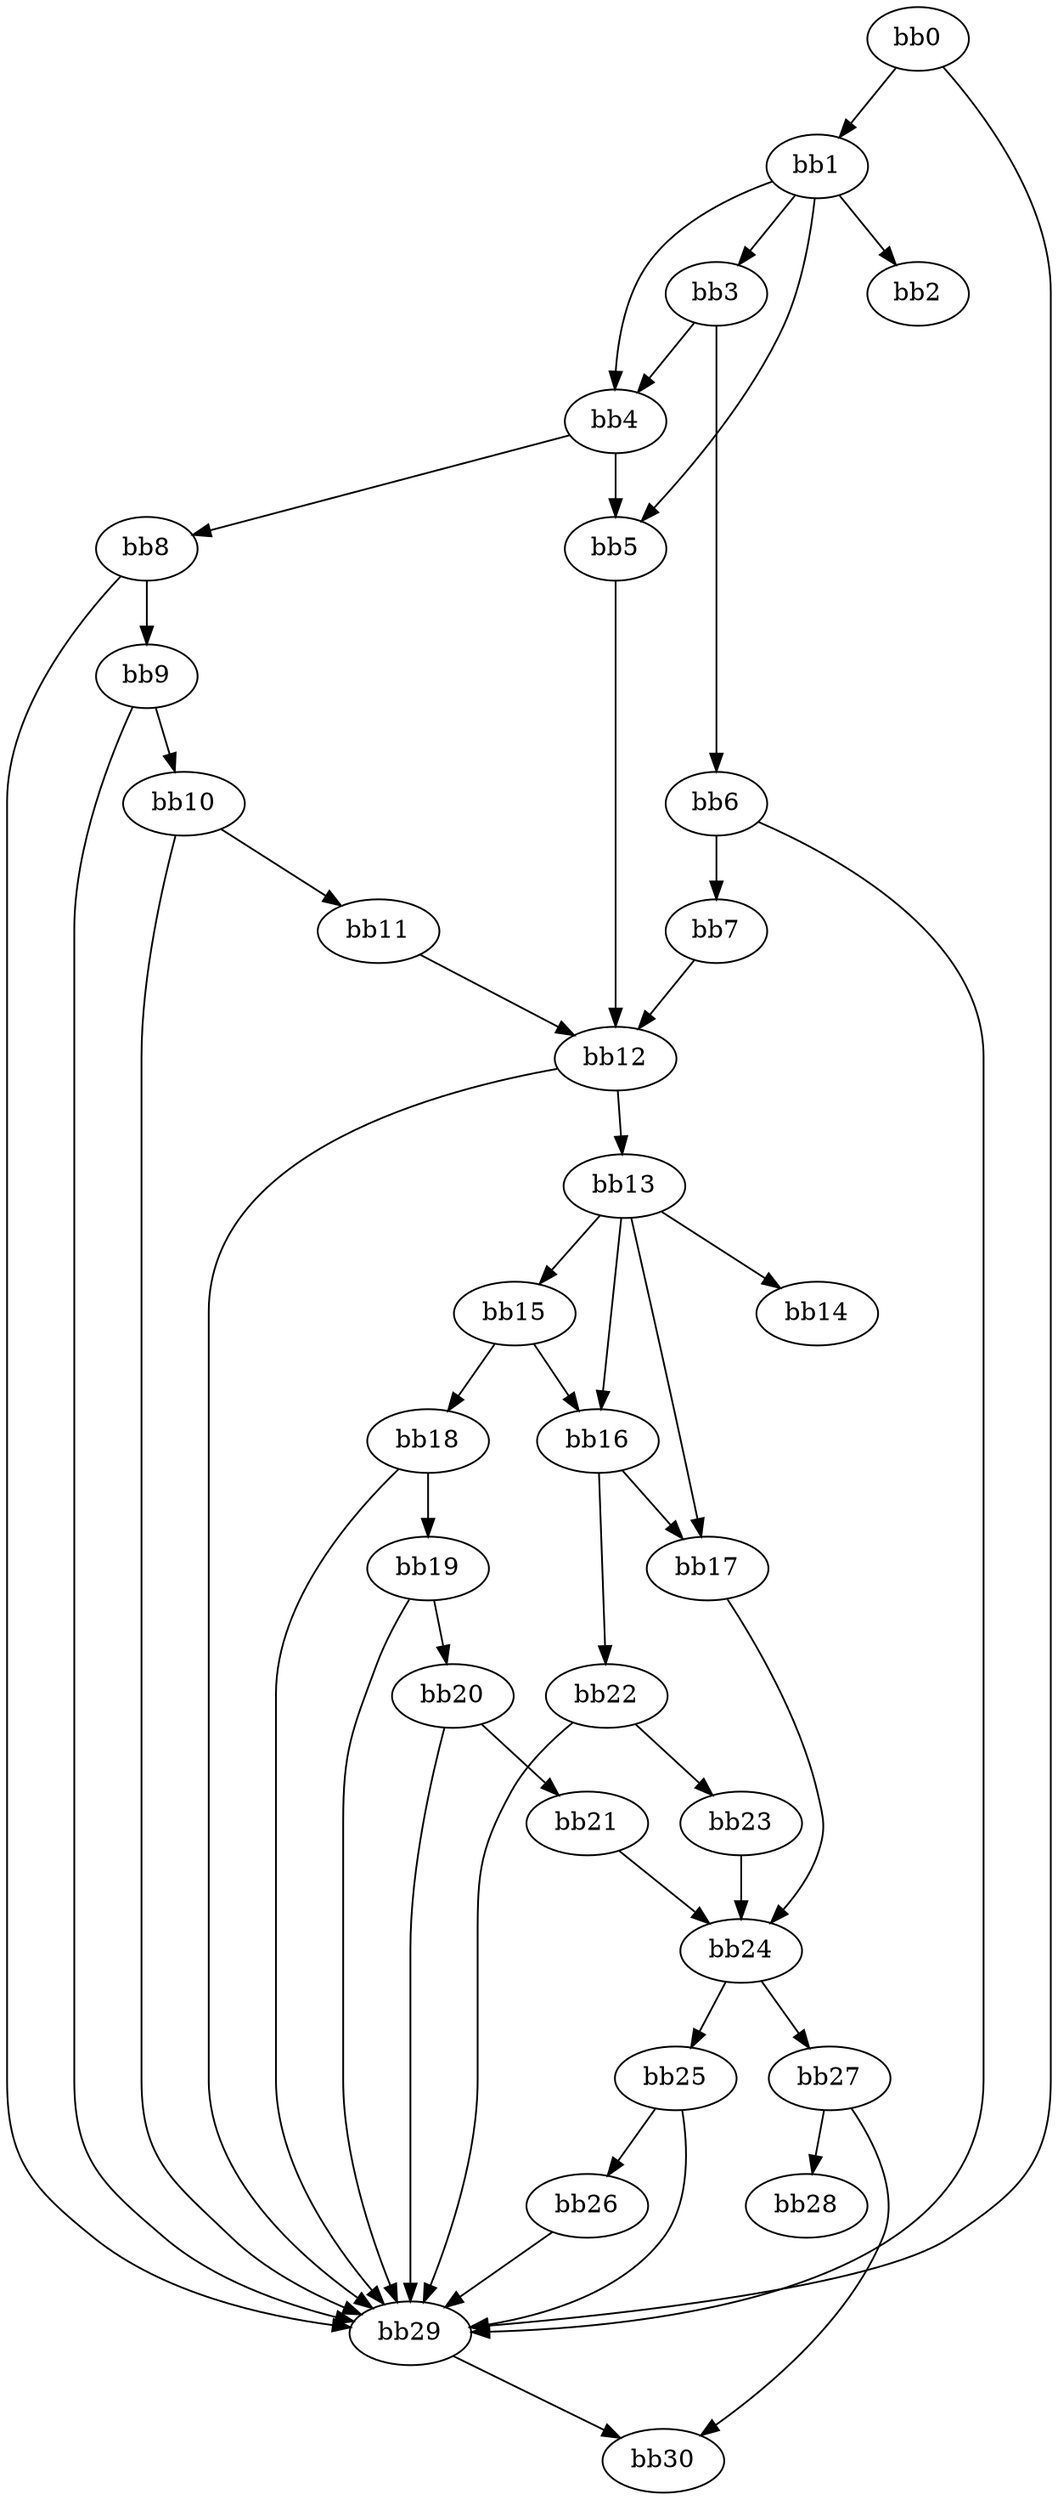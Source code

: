 digraph {
    0 [ label = "bb0\l" ]
    1 [ label = "bb1\l" ]
    2 [ label = "bb2\l" ]
    3 [ label = "bb3\l" ]
    4 [ label = "bb4\l" ]
    5 [ label = "bb5\l" ]
    6 [ label = "bb6\l" ]
    7 [ label = "bb7\l" ]
    8 [ label = "bb8\l" ]
    9 [ label = "bb9\l" ]
    10 [ label = "bb10\l" ]
    11 [ label = "bb11\l" ]
    12 [ label = "bb12\l" ]
    13 [ label = "bb13\l" ]
    14 [ label = "bb14\l" ]
    15 [ label = "bb15\l" ]
    16 [ label = "bb16\l" ]
    17 [ label = "bb17\l" ]
    18 [ label = "bb18\l" ]
    19 [ label = "bb19\l" ]
    20 [ label = "bb20\l" ]
    21 [ label = "bb21\l" ]
    22 [ label = "bb22\l" ]
    23 [ label = "bb23\l" ]
    24 [ label = "bb24\l" ]
    25 [ label = "bb25\l" ]
    26 [ label = "bb26\l" ]
    27 [ label = "bb27\l" ]
    28 [ label = "bb28\l" ]
    29 [ label = "bb29\l" ]
    30 [ label = "bb30\l" ]
    0 -> 1 [ ]
    0 -> 29 [ ]
    1 -> 2 [ ]
    1 -> 3 [ ]
    1 -> 4 [ ]
    1 -> 5 [ ]
    3 -> 4 [ ]
    3 -> 6 [ ]
    4 -> 5 [ ]
    4 -> 8 [ ]
    5 -> 12 [ ]
    6 -> 7 [ ]
    6 -> 29 [ ]
    7 -> 12 [ ]
    8 -> 9 [ ]
    8 -> 29 [ ]
    9 -> 10 [ ]
    9 -> 29 [ ]
    10 -> 11 [ ]
    10 -> 29 [ ]
    11 -> 12 [ ]
    12 -> 13 [ ]
    12 -> 29 [ ]
    13 -> 14 [ ]
    13 -> 15 [ ]
    13 -> 16 [ ]
    13 -> 17 [ ]
    15 -> 16 [ ]
    15 -> 18 [ ]
    16 -> 17 [ ]
    16 -> 22 [ ]
    17 -> 24 [ ]
    18 -> 19 [ ]
    18 -> 29 [ ]
    19 -> 20 [ ]
    19 -> 29 [ ]
    20 -> 21 [ ]
    20 -> 29 [ ]
    21 -> 24 [ ]
    22 -> 23 [ ]
    22 -> 29 [ ]
    23 -> 24 [ ]
    24 -> 25 [ ]
    24 -> 27 [ ]
    25 -> 26 [ ]
    25 -> 29 [ ]
    26 -> 29 [ ]
    27 -> 28 [ ]
    27 -> 30 [ ]
    29 -> 30 [ ]
}


